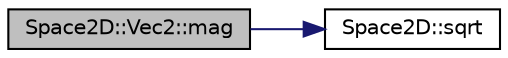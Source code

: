 digraph "Space2D::Vec2::mag"
{
 // INTERACTIVE_SVG=YES
 // LATEX_PDF_SIZE
  edge [fontname="Helvetica",fontsize="10",labelfontname="Helvetica",labelfontsize="10"];
  node [fontname="Helvetica",fontsize="10",shape=record];
  rankdir="LR";
  Node1 [label="Space2D::Vec2::mag",height=0.2,width=0.4,color="black", fillcolor="grey75", style="filled", fontcolor="black",tooltip="Magnitude of a Vec2."];
  Node1 -> Node2 [color="midnightblue",fontsize="10",style="solid",fontname="Helvetica"];
  Node2 [label="Space2D::sqrt",height=0.2,width=0.4,color="black", fillcolor="white", style="filled",URL="$namespace_space2_d.html#a0a62f2503bb6577acb330e0f59bbb3b6",tooltip=" "];
}
